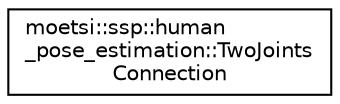 digraph "Graphical Class Hierarchy"
{
 // LATEX_PDF_SIZE
  edge [fontname="Helvetica",fontsize="10",labelfontname="Helvetica",labelfontsize="10"];
  node [fontname="Helvetica",fontsize="10",shape=record];
  rankdir="LR";
  Node0 [label="moetsi::ssp::human\l_pose_estimation::TwoJoints\lConnection",height=0.2,width=0.4,color="black", fillcolor="white", style="filled",URL="$structmoetsi_1_1ssp_1_1human__pose__estimation_1_1TwoJointsConnection.html",tooltip=" "];
}
